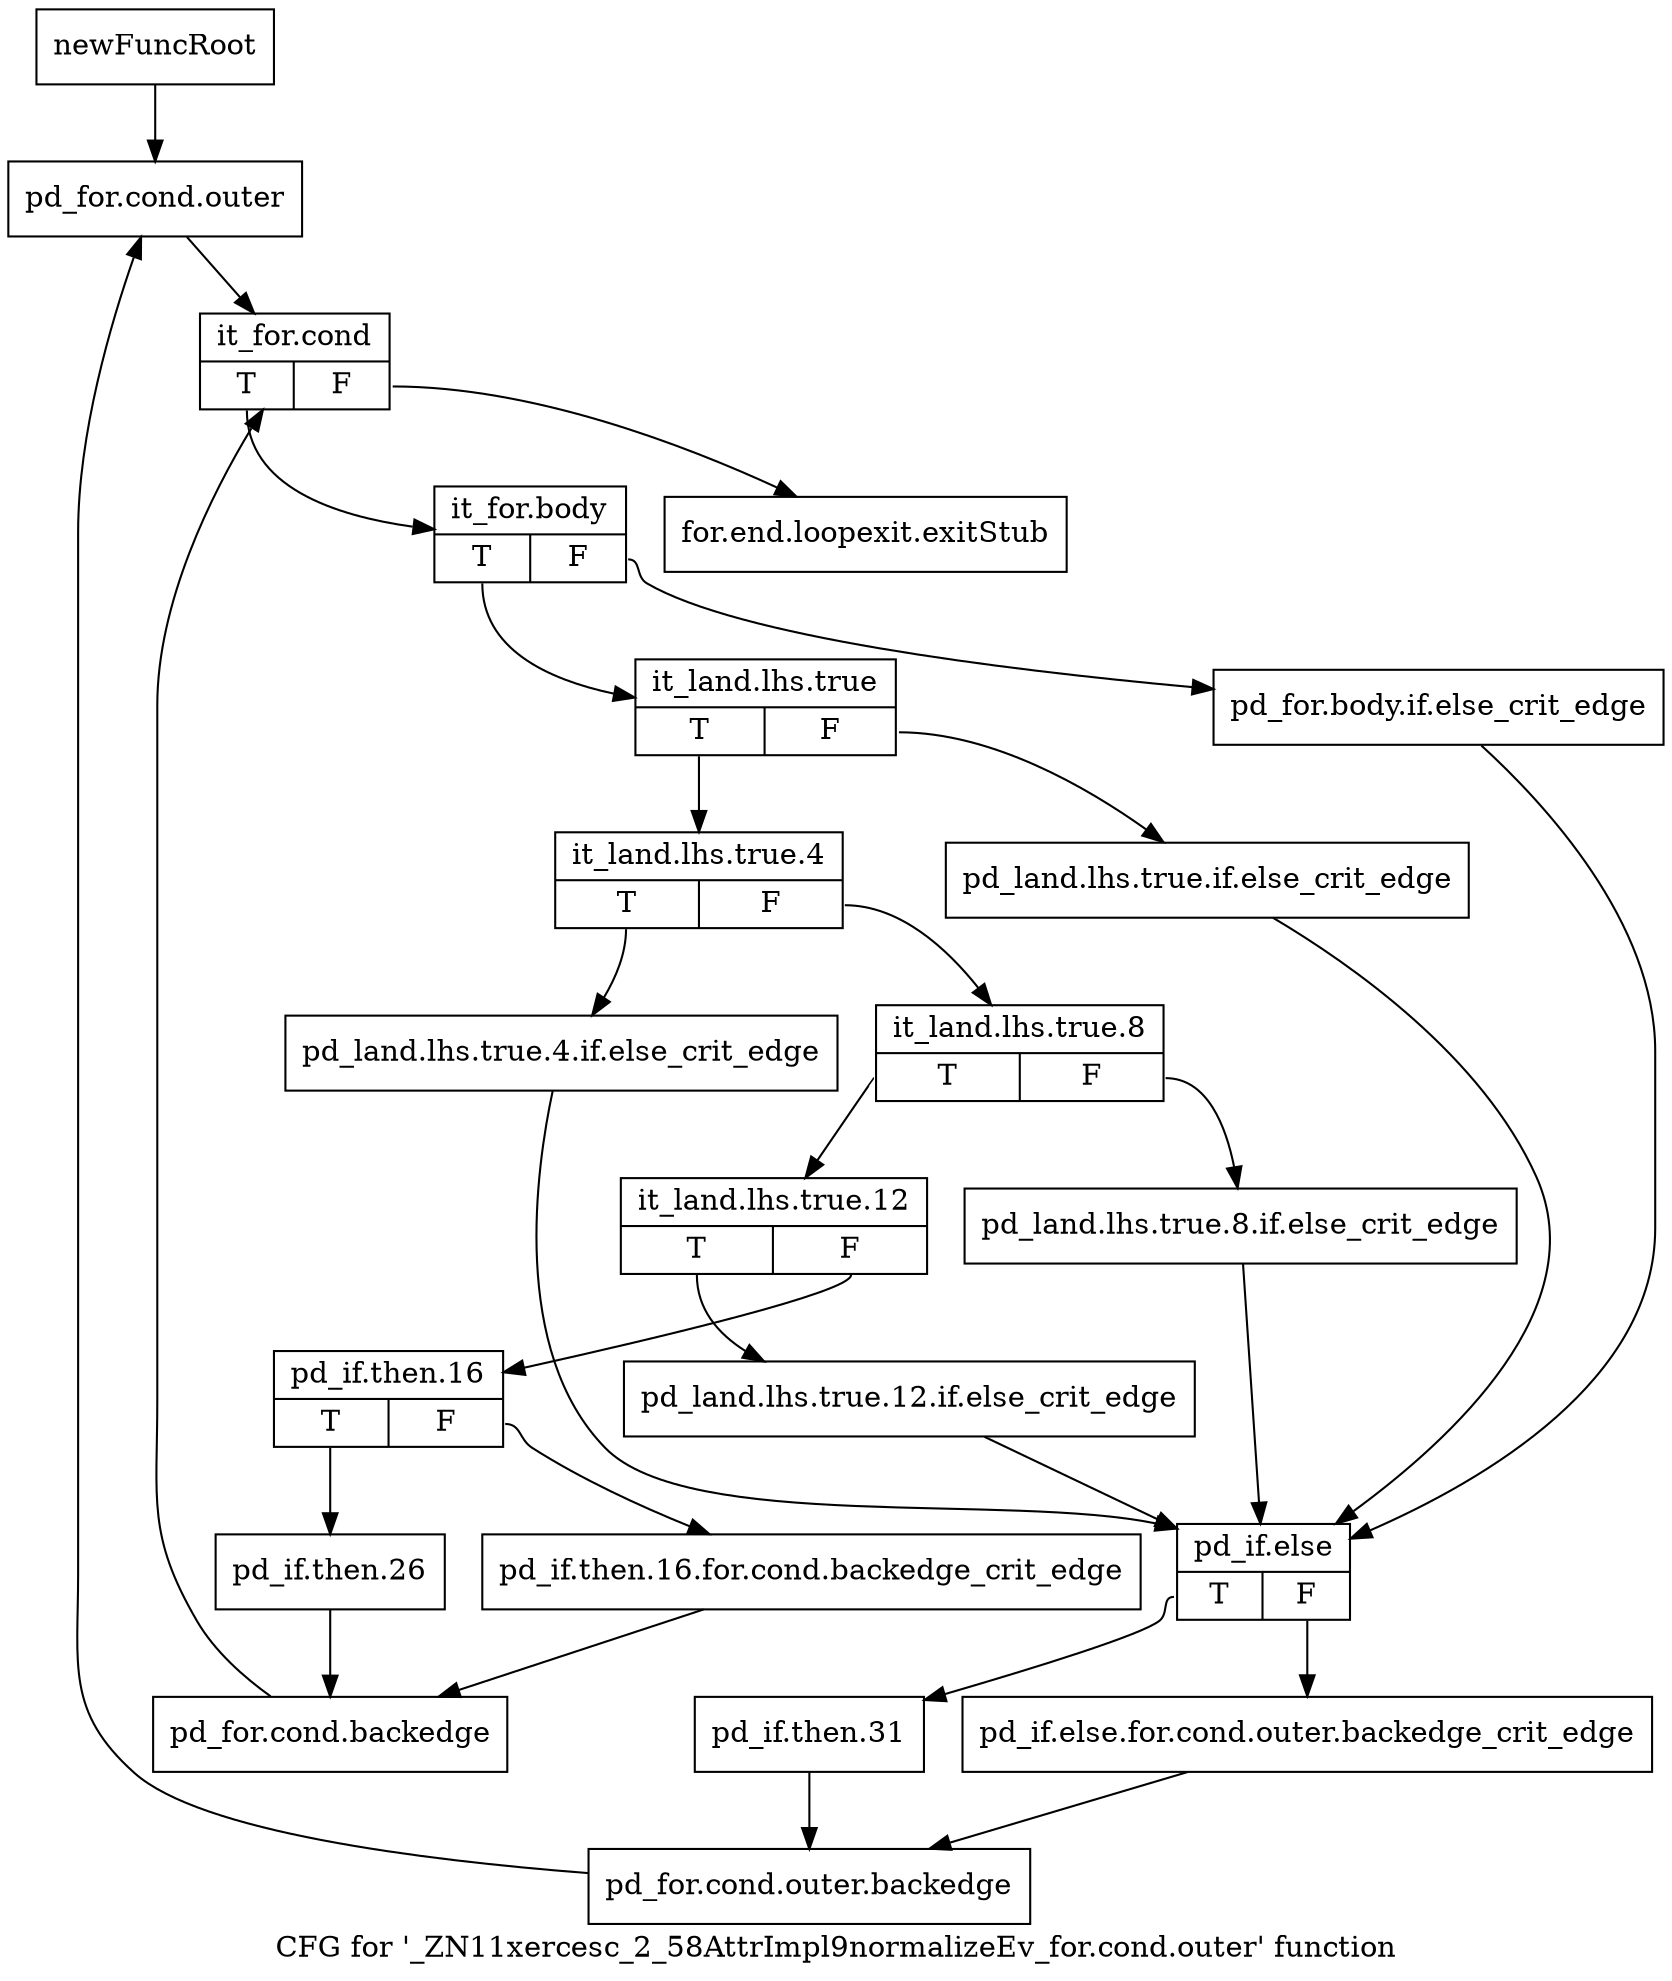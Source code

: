digraph "CFG for '_ZN11xercesc_2_58AttrImpl9normalizeEv_for.cond.outer' function" {
	label="CFG for '_ZN11xercesc_2_58AttrImpl9normalizeEv_for.cond.outer' function";

	Node0x96f2da0 [shape=record,label="{newFuncRoot}"];
	Node0x96f2da0 -> Node0x96f2e40;
	Node0x96f2df0 [shape=record,label="{for.end.loopexit.exitStub}"];
	Node0x96f2e40 [shape=record,label="{pd_for.cond.outer}"];
	Node0x96f2e40 -> Node0x96f2e90;
	Node0x96f2e90 [shape=record,label="{it_for.cond|{<s0>T|<s1>F}}"];
	Node0x96f2e90:s0 -> Node0x96f2ee0;
	Node0x96f2e90:s1 -> Node0x96f2df0;
	Node0x96f2ee0 [shape=record,label="{it_for.body|{<s0>T|<s1>F}}"];
	Node0x96f2ee0:s0 -> Node0x96f2f80;
	Node0x96f2ee0:s1 -> Node0x96f2f30;
	Node0x96f2f30 [shape=record,label="{pd_for.body.if.else_crit_edge}"];
	Node0x96f2f30 -> Node0x96f3340;
	Node0x96f2f80 [shape=record,label="{it_land.lhs.true|{<s0>T|<s1>F}}"];
	Node0x96f2f80:s0 -> Node0x96f3020;
	Node0x96f2f80:s1 -> Node0x96f2fd0;
	Node0x96f2fd0 [shape=record,label="{pd_land.lhs.true.if.else_crit_edge}"];
	Node0x96f2fd0 -> Node0x96f3340;
	Node0x96f3020 [shape=record,label="{it_land.lhs.true.4|{<s0>T|<s1>F}}"];
	Node0x96f3020:s0 -> Node0x96f32f0;
	Node0x96f3020:s1 -> Node0x96f3070;
	Node0x96f3070 [shape=record,label="{it_land.lhs.true.8|{<s0>T|<s1>F}}"];
	Node0x96f3070:s0 -> Node0x96f3110;
	Node0x96f3070:s1 -> Node0x96f30c0;
	Node0x96f30c0 [shape=record,label="{pd_land.lhs.true.8.if.else_crit_edge}"];
	Node0x96f30c0 -> Node0x96f3340;
	Node0x96f3110 [shape=record,label="{it_land.lhs.true.12|{<s0>T|<s1>F}}"];
	Node0x96f3110:s0 -> Node0x96f32a0;
	Node0x96f3110:s1 -> Node0x96f3160;
	Node0x96f3160 [shape=record,label="{pd_if.then.16|{<s0>T|<s1>F}}"];
	Node0x96f3160:s0 -> Node0x96f3200;
	Node0x96f3160:s1 -> Node0x96f31b0;
	Node0x96f31b0 [shape=record,label="{pd_if.then.16.for.cond.backedge_crit_edge}"];
	Node0x96f31b0 -> Node0x96f3250;
	Node0x96f3200 [shape=record,label="{pd_if.then.26}"];
	Node0x96f3200 -> Node0x96f3250;
	Node0x96f3250 [shape=record,label="{pd_for.cond.backedge}"];
	Node0x96f3250 -> Node0x96f2e90;
	Node0x96f32a0 [shape=record,label="{pd_land.lhs.true.12.if.else_crit_edge}"];
	Node0x96f32a0 -> Node0x96f3340;
	Node0x96f32f0 [shape=record,label="{pd_land.lhs.true.4.if.else_crit_edge}"];
	Node0x96f32f0 -> Node0x96f3340;
	Node0x96f3340 [shape=record,label="{pd_if.else|{<s0>T|<s1>F}}"];
	Node0x96f3340:s0 -> Node0x96f33e0;
	Node0x96f3340:s1 -> Node0x96f3390;
	Node0x96f3390 [shape=record,label="{pd_if.else.for.cond.outer.backedge_crit_edge}"];
	Node0x96f3390 -> Node0x96f3430;
	Node0x96f33e0 [shape=record,label="{pd_if.then.31}"];
	Node0x96f33e0 -> Node0x96f3430;
	Node0x96f3430 [shape=record,label="{pd_for.cond.outer.backedge}"];
	Node0x96f3430 -> Node0x96f2e40;
}

